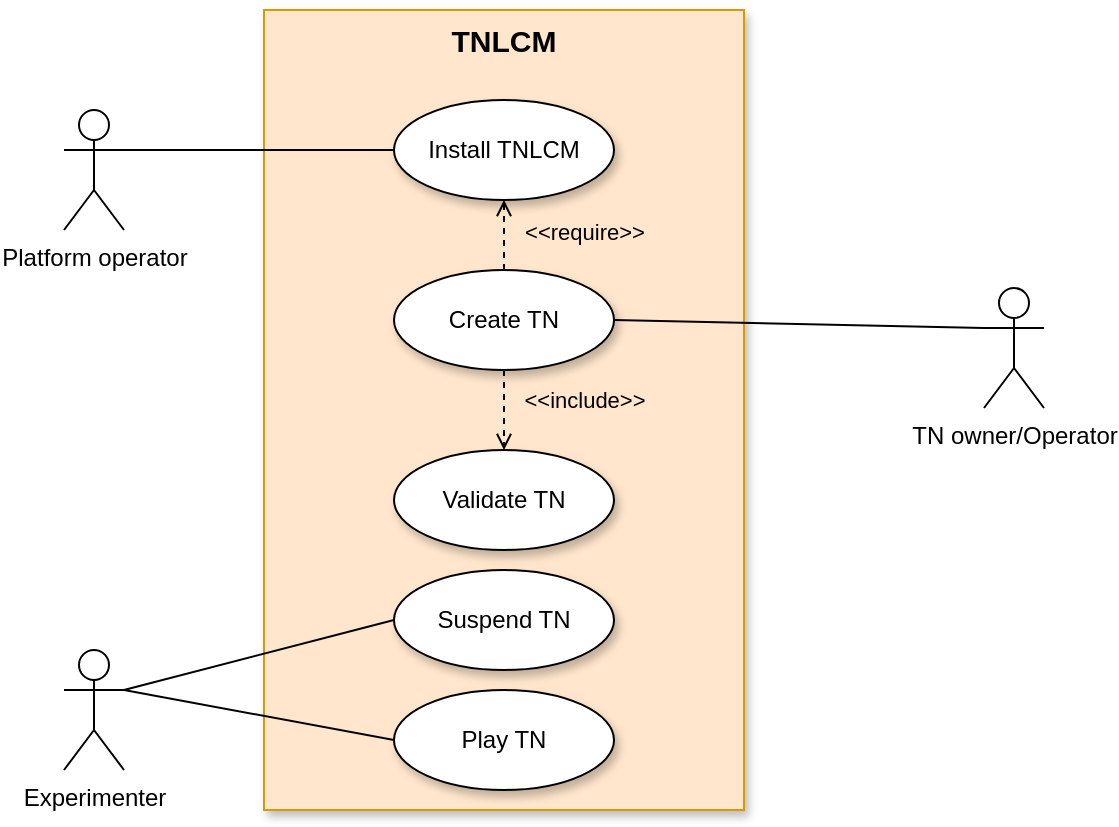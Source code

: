 <mxfile version="26.0.16" pages="2">
  <diagram id="C5RBs43oDa-KdzZeNtuy" name="TNLCM">
    <mxGraphModel grid="1" page="1" gridSize="10" guides="1" tooltips="1" connect="1" arrows="1" fold="1" pageScale="1" pageWidth="827" pageHeight="1169" math="0" shadow="0">
      <root>
        <mxCell id="WIyWlLk6GJQsqaUBKTNV-0" />
        <mxCell id="WIyWlLk6GJQsqaUBKTNV-1" parent="WIyWlLk6GJQsqaUBKTNV-0" />
        <mxCell id="y6Eq01IhKlgcqz65k13C-0" value="&lt;b&gt;&lt;font style=&quot;font-size: 15px;&quot;&gt;TNLCM&lt;/font&gt;&lt;/b&gt;" style="html=1;whiteSpace=wrap;horizontal=1;verticalAlign=top;fillColor=#ffe6cc;strokeColor=#d79b00;shadow=1;" vertex="1" parent="WIyWlLk6GJQsqaUBKTNV-1">
          <mxGeometry x="280" y="120" width="240" height="400" as="geometry" />
        </mxCell>
        <mxCell id="Q9Jc-mCsTYCcLn0v_ylN-0" value="Create TN" style="ellipse;whiteSpace=wrap;html=1;shadow=1;" vertex="1" parent="WIyWlLk6GJQsqaUBKTNV-1">
          <mxGeometry x="345" y="250" width="110" height="50" as="geometry" />
        </mxCell>
        <mxCell id="y6Eq01IhKlgcqz65k13C-1" value="Experimenter" style="shape=umlActor;verticalLabelPosition=bottom;verticalAlign=top;html=1;" vertex="1" parent="WIyWlLk6GJQsqaUBKTNV-1">
          <mxGeometry x="180" y="440" width="30" height="60" as="geometry" />
        </mxCell>
        <mxCell id="y6Eq01IhKlgcqz65k13C-2" value="Validate TN" style="ellipse;whiteSpace=wrap;html=1;shadow=1;" vertex="1" parent="WIyWlLk6GJQsqaUBKTNV-1">
          <mxGeometry x="345" y="340" width="110" height="50" as="geometry" />
        </mxCell>
        <mxCell id="jtEOqAO5_xGemDZtm6Sn-1" value="TN owner/Operator" style="shape=umlActor;verticalLabelPosition=bottom;verticalAlign=top;html=1;" vertex="1" parent="WIyWlLk6GJQsqaUBKTNV-1">
          <mxGeometry x="640" y="259" width="30" height="60" as="geometry" />
        </mxCell>
        <mxCell id="y6Eq01IhKlgcqz65k13C-3" value="Play TN" style="ellipse;whiteSpace=wrap;html=1;shadow=1;" vertex="1" parent="WIyWlLk6GJQsqaUBKTNV-1">
          <mxGeometry x="345" y="460" width="110" height="50" as="geometry" />
        </mxCell>
        <mxCell id="y6Eq01IhKlgcqz65k13C-8" value="" style="endArrow=none;html=1;rounded=0;exitX=0;exitY=0.333;exitDx=0;exitDy=0;exitPerimeter=0;entryX=1;entryY=0.5;entryDx=0;entryDy=0;" edge="1" parent="WIyWlLk6GJQsqaUBKTNV-1" source="jtEOqAO5_xGemDZtm6Sn-1" target="Q9Jc-mCsTYCcLn0v_ylN-0">
          <mxGeometry width="50" height="50" relative="1" as="geometry">
            <mxPoint x="350" y="344" as="sourcePoint" />
            <mxPoint x="460" y="279" as="targetPoint" />
          </mxGeometry>
        </mxCell>
        <mxCell id="jtEOqAO5_xGemDZtm6Sn-8" value="&amp;lt;&amp;lt;include&amp;gt;&amp;gt;" style="html=1;verticalAlign=bottom;labelBackgroundColor=none;endArrow=open;endFill=0;dashed=1;rounded=0;exitX=0.5;exitY=1;exitDx=0;exitDy=0;entryX=0.5;entryY=0;entryDx=0;entryDy=0;" edge="1" parent="WIyWlLk6GJQsqaUBKTNV-1" source="Q9Jc-mCsTYCcLn0v_ylN-0" target="y6Eq01IhKlgcqz65k13C-2">
          <mxGeometry x="0.2" y="40" width="160" relative="1" as="geometry">
            <mxPoint x="430" y="334" as="sourcePoint" />
            <mxPoint x="520" y="534" as="targetPoint" />
            <mxPoint as="offset" />
          </mxGeometry>
        </mxCell>
        <mxCell id="jtEOqAO5_xGemDZtm6Sn-10" value="" style="endArrow=none;html=1;rounded=0;entryX=0;entryY=0.5;entryDx=0;entryDy=0;exitX=1;exitY=0.333;exitDx=0;exitDy=0;exitPerimeter=0;" edge="1" parent="WIyWlLk6GJQsqaUBKTNV-1" source="y6Eq01IhKlgcqz65k13C-1" target="y6Eq01IhKlgcqz65k13C-3">
          <mxGeometry width="50" height="50" relative="1" as="geometry">
            <mxPoint x="220" y="434" as="sourcePoint" />
            <mxPoint x="355" y="389" as="targetPoint" />
          </mxGeometry>
        </mxCell>
        <mxCell id="SnI0zhCJ4MebKeHOOnLd-0" value="Platform operator" style="shape=umlActor;verticalLabelPosition=bottom;verticalAlign=top;html=1;outlineConnect=0;" vertex="1" parent="WIyWlLk6GJQsqaUBKTNV-1">
          <mxGeometry x="180" y="170" width="30" height="60" as="geometry" />
        </mxCell>
        <mxCell id="SnI0zhCJ4MebKeHOOnLd-2" value="" style="endArrow=none;html=1;rounded=0;exitX=1;exitY=0.333;exitDx=0;exitDy=0;exitPerimeter=0;entryX=0;entryY=0.5;entryDx=0;entryDy=0;" edge="1" parent="WIyWlLk6GJQsqaUBKTNV-1" source="SnI0zhCJ4MebKeHOOnLd-0" target="jtEOqAO5_xGemDZtm6Sn-12">
          <mxGeometry width="50" height="50" relative="1" as="geometry">
            <mxPoint x="270" y="200" as="sourcePoint" />
            <mxPoint x="340" y="185" as="targetPoint" />
          </mxGeometry>
        </mxCell>
        <mxCell id="jtEOqAO5_xGemDZtm6Sn-12" value="Install TNLCM" style="ellipse;whiteSpace=wrap;html=1;shadow=1;" vertex="1" parent="WIyWlLk6GJQsqaUBKTNV-1">
          <mxGeometry x="345" y="165" width="110" height="50" as="geometry" />
        </mxCell>
        <mxCell id="SnI0zhCJ4MebKeHOOnLd-9" value="&amp;lt;&amp;lt;require&amp;gt;&amp;gt;" style="html=1;verticalAlign=bottom;labelBackgroundColor=none;endArrow=open;endFill=0;dashed=1;rounded=0;exitX=0.5;exitY=0;exitDx=0;exitDy=0;entryX=0.5;entryY=1;entryDx=0;entryDy=0;" edge="1" parent="WIyWlLk6GJQsqaUBKTNV-1" source="Q9Jc-mCsTYCcLn0v_ylN-0" target="jtEOqAO5_xGemDZtm6Sn-12">
          <mxGeometry x="-0.429" y="-40" width="160" relative="1" as="geometry">
            <mxPoint x="560" y="140" as="sourcePoint" />
            <mxPoint x="720" y="140" as="targetPoint" />
            <mxPoint as="offset" />
          </mxGeometry>
        </mxCell>
        <mxCell id="aJQV_-scjQw1Zn4_jPfL-1" value="Suspend TN" style="ellipse;whiteSpace=wrap;html=1;shadow=1;" vertex="1" parent="WIyWlLk6GJQsqaUBKTNV-1">
          <mxGeometry x="345" y="400" width="110" height="50" as="geometry" />
        </mxCell>
        <mxCell id="aJQV_-scjQw1Zn4_jPfL-3" value="" style="endArrow=none;html=1;rounded=0;exitX=1;exitY=0.333;exitDx=0;exitDy=0;exitPerimeter=0;entryX=0;entryY=0.5;entryDx=0;entryDy=0;" edge="1" parent="WIyWlLk6GJQsqaUBKTNV-1" source="y6Eq01IhKlgcqz65k13C-1" target="aJQV_-scjQw1Zn4_jPfL-1">
          <mxGeometry width="50" height="50" relative="1" as="geometry">
            <mxPoint x="260" y="420" as="sourcePoint" />
            <mxPoint x="310" y="370" as="targetPoint" />
          </mxGeometry>
        </mxCell>
      </root>
    </mxGraphModel>
  </diagram>
  <diagram id="r008zTaT6P4VwaudoZd4" name="State Machine">
    <mxGraphModel grid="1" page="1" gridSize="10" guides="1" tooltips="1" connect="1" arrows="1" fold="1" pageScale="1" pageWidth="827" pageHeight="1169" math="0" shadow="0">
      <root>
        <mxCell id="0" />
        <mxCell id="1" parent="0" />
        <mxCell id="WIWipPIyYG1X73hAsyag-2" style="edgeStyle=orthogonalEdgeStyle;rounded=0;orthogonalLoop=1;jettySize=auto;html=1;entryX=0;entryY=1;entryDx=0;entryDy=0;exitX=0;exitY=0;exitDx=0;exitDy=0;strokeColor=#00CC00;" edge="1" parent="1" source="fa4FeSXZY2sneAve9pFX-2" target="WIWipPIyYG1X73hAsyag-1">
          <mxGeometry relative="1" as="geometry" />
        </mxCell>
        <mxCell id="WIWipPIyYG1X73hAsyag-3" value="Experimenter destroy TN" style="edgeLabel;html=1;align=center;verticalAlign=middle;resizable=0;points=[];rotation=-90;" connectable="0" vertex="1" parent="WIWipPIyYG1X73hAsyag-2">
          <mxGeometry x="0.017" relative="1" as="geometry">
            <mxPoint x="-12" y="3" as="offset" />
          </mxGeometry>
        </mxCell>
        <mxCell id="fa4FeSXZY2sneAve9pFX-2" value="&lt;b&gt;Activated&lt;/b&gt;" style="ellipse;whiteSpace=wrap;html=1;shadow=1;fillColor=#d5e8d4;strokeColor=#82b366;" vertex="1" parent="1">
          <mxGeometry x="662" y="400" width="120" height="40" as="geometry" />
        </mxCell>
        <mxCell id="yZz3-7xbKPzXbkBPOg7f-8" value="Experimenter plays TN" style="edgeStyle=orthogonalEdgeStyle;rounded=0;orthogonalLoop=1;jettySize=auto;html=1;verticalAlign=bottom;fillColor=#d5e8d4;strokeColor=#00CC00;" edge="1" parent="1" source="yY9qmUEX3DpBMNIjSJe1-1" target="fa4FeSXZY2sneAve9pFX-2">
          <mxGeometry relative="1" as="geometry" />
        </mxCell>
        <mxCell id="yY9qmUEX3DpBMNIjSJe1-1" value="&lt;b&gt;Validated&lt;/b&gt;" style="ellipse;whiteSpace=wrap;html=1;shadow=1;fillColor=#dae8fc;strokeColor=#6c8ebf;" vertex="1" parent="1">
          <mxGeometry x="405" y="400" width="120" height="40" as="geometry" />
        </mxCell>
        <mxCell id="yZz3-7xbKPzXbkBPOg7f-4" value="TN Owner/Operator creates TN" style="edgeStyle=orthogonalEdgeStyle;rounded=0;orthogonalLoop=1;jettySize=auto;html=1;entryX=0;entryY=0.5;entryDx=0;entryDy=0;verticalAlign=bottom;strokeColor=#00CC00;" edge="1" parent="1" source="A_WOb0aHzAX7PD_KRezC-3" target="yY9qmUEX3DpBMNIjSJe1-1">
          <mxGeometry relative="1" as="geometry">
            <mxPoint as="offset" />
            <mxPoint x="285" y="420" as="sourcePoint" />
          </mxGeometry>
        </mxCell>
        <mxCell id="yZz3-7xbKPzXbkBPOg7f-7" value="TND" style="whiteSpace=wrap;html=1;shape=mxgraph.basic.document;fillColor=#f5f5f5;fontColor=#333333;strokeColor=#666666;" vertex="1" parent="1">
          <mxGeometry x="316" y="425" width="46" height="55" as="geometry" />
        </mxCell>
        <mxCell id="5D5FwA2SSQigyPHS4fZP-1" value="&lt;b&gt;Suspended&lt;/b&gt;" style="ellipse;whiteSpace=wrap;html=1;shadow=1;fillColor=#fff2cc;strokeColor=#d6b656;" vertex="1" parent="1">
          <mxGeometry x="932" y="400" width="120" height="40" as="geometry" />
        </mxCell>
        <mxCell id="5D5FwA2SSQigyPHS4fZP-4" value="" style="endArrow=classic;html=1;rounded=0;exitX=1;exitY=0.5;exitDx=0;exitDy=0;strokeColor=#FF0000;" edge="1" parent="1" source="fa4FeSXZY2sneAve9pFX-2" target="5D5FwA2SSQigyPHS4fZP-1">
          <mxGeometry width="50" height="50" relative="1" as="geometry">
            <mxPoint x="812" y="460" as="sourcePoint" />
            <mxPoint x="862" y="410" as="targetPoint" />
          </mxGeometry>
        </mxCell>
        <mxCell id="5D5FwA2SSQigyPHS4fZP-5" value="Experimenter suspends TN" style="edgeLabel;html=1;align=center;verticalAlign=middle;resizable=0;points=[];" connectable="0" vertex="1" parent="5D5FwA2SSQigyPHS4fZP-4">
          <mxGeometry x="-0.474" y="-1" relative="1" as="geometry">
            <mxPoint x="31" y="-11" as="offset" />
          </mxGeometry>
        </mxCell>
        <mxCell id="5D5FwA2SSQigyPHS4fZP-7" value="" style="curved=1;endArrow=classic;html=1;rounded=0;exitX=0.5;exitY=1;exitDx=0;exitDy=0;entryX=0.5;entryY=1;entryDx=0;entryDy=0;strokeColor=#FF0000;" edge="1" parent="1" source="5D5FwA2SSQigyPHS4fZP-1" target="fa4FeSXZY2sneAve9pFX-2">
          <mxGeometry width="50" height="50" relative="1" as="geometry">
            <mxPoint x="862" y="540" as="sourcePoint" />
            <mxPoint x="912" y="490" as="targetPoint" />
            <Array as="points">
              <mxPoint x="862" y="490" />
            </Array>
          </mxGeometry>
        </mxCell>
        <mxCell id="5D5FwA2SSQigyPHS4fZP-8" value="Experimenter plays TN" style="edgeLabel;html=1;align=center;verticalAlign=middle;resizable=0;points=[];" connectable="0" vertex="1" parent="5D5FwA2SSQigyPHS4fZP-7">
          <mxGeometry x="-0.106" y="-20" relative="1" as="geometry">
            <mxPoint y="15" as="offset" />
          </mxGeometry>
        </mxCell>
        <mxCell id="A_WOb0aHzAX7PD_KRezC-3" value="" style="ellipse;shape=doubleEllipse;html=1;dashed=0;whiteSpace=wrap;aspect=fixed;" vertex="1" parent="1">
          <mxGeometry x="200" y="405" width="30" height="30" as="geometry" />
        </mxCell>
        <mxCell id="d1dHMeWgjPYRJwi6GH1A-4" style="edgeStyle=orthogonalEdgeStyle;rounded=0;orthogonalLoop=1;jettySize=auto;html=1;entryX=0.5;entryY=1;entryDx=0;entryDy=0;exitX=1;exitY=0.5;exitDx=0;exitDy=0;curved=1;strokeColor=#00CC00;" edge="1" parent="1" source="d1dHMeWgjPYRJwi6GH1A-1" target="fa4FeSXZY2sneAve9pFX-2">
          <mxGeometry relative="1" as="geometry" />
        </mxCell>
        <mxCell id="d1dHMeWgjPYRJwi6GH1A-6" value="Experimenter plays TN" style="edgeLabel;html=1;align=center;verticalAlign=middle;resizable=0;points=[];rotation=-60;" connectable="0" vertex="1" parent="d1dHMeWgjPYRJwi6GH1A-4">
          <mxGeometry x="0.22" relative="1" as="geometry">
            <mxPoint x="-8" y="23" as="offset" />
          </mxGeometry>
        </mxCell>
        <mxCell id="d1dHMeWgjPYRJwi6GH1A-1" value="&lt;b&gt;Failed&lt;/b&gt;" style="ellipse;whiteSpace=wrap;html=1;shadow=1;fillColor=#f8cecc;strokeColor=#b85450;" vertex="1" parent="1">
          <mxGeometry x="532" y="560" width="120" height="40" as="geometry" />
        </mxCell>
        <mxCell id="d1dHMeWgjPYRJwi6GH1A-3" value="" style="endArrow=classic;html=1;rounded=0;exitX=0.5;exitY=1;exitDx=0;exitDy=0;entryX=0;entryY=0.5;entryDx=0;entryDy=0;edgeStyle=orthogonalEdgeStyle;curved=1;strokeColor=#00CC00;" edge="1" parent="1" source="yY9qmUEX3DpBMNIjSJe1-1" target="d1dHMeWgjPYRJwi6GH1A-1">
          <mxGeometry width="50" height="50" relative="1" as="geometry">
            <mxPoint x="432" y="570" as="sourcePoint" />
            <mxPoint x="482" y="520" as="targetPoint" />
          </mxGeometry>
        </mxCell>
        <mxCell id="d1dHMeWgjPYRJwi6GH1A-5" value="Experimenter plays TN" style="edgeLabel;html=1;align=center;verticalAlign=middle;resizable=0;points=[];rotation=70;" connectable="0" vertex="1" parent="d1dHMeWgjPYRJwi6GH1A-3">
          <mxGeometry x="-0.475" y="-2" relative="1" as="geometry">
            <mxPoint x="2" y="26" as="offset" />
          </mxGeometry>
        </mxCell>
        <mxCell id="9NeffdRxZNM7xzOlIs-S-1" style="edgeStyle=orthogonalEdgeStyle;rounded=0;orthogonalLoop=1;jettySize=auto;html=1;entryX=1;entryY=0;entryDx=0;entryDy=0;exitX=1;exitY=1;exitDx=0;exitDy=0;strokeColor=#00CC00;" edge="1" parent="1" source="WIWipPIyYG1X73hAsyag-1" target="fa4FeSXZY2sneAve9pFX-2">
          <mxGeometry relative="1" as="geometry" />
        </mxCell>
        <mxCell id="9NeffdRxZNM7xzOlIs-S-2" value="Experimenter plays TN again" style="edgeLabel;html=1;align=center;verticalAlign=middle;resizable=0;points=[];rotation=-90;" connectable="0" vertex="1" parent="9NeffdRxZNM7xzOlIs-S-1">
          <mxGeometry x="-0.113" y="-2" relative="1" as="geometry">
            <mxPoint x="10" y="9" as="offset" />
          </mxGeometry>
        </mxCell>
        <mxCell id="WIWipPIyYG1X73hAsyag-1" value="&lt;b&gt;Destroyed&lt;/b&gt;" style="ellipse;whiteSpace=wrap;html=1;shadow=1;fillColor=#f8cecc;strokeColor=#b85450;" vertex="1" parent="1">
          <mxGeometry x="662" y="220" width="120" height="40" as="geometry" />
        </mxCell>
        <mxCell id="huq2IHNdYrzzzlSz62JI-1" value="" style="endArrow=classic;html=1;rounded=0;exitX=0;exitY=0;exitDx=0;exitDy=0;entryX=1;entryY=0;entryDx=0;entryDy=0;edgeStyle=orthogonalEdgeStyle;curved=1;strokeColor=#00CC00;" edge="1" parent="1" source="d1dHMeWgjPYRJwi6GH1A-1" target="d1dHMeWgjPYRJwi6GH1A-1">
          <mxGeometry width="50" height="50" relative="1" as="geometry">
            <mxPoint x="700" y="560" as="sourcePoint" />
            <mxPoint x="750" y="510" as="targetPoint" />
            <Array as="points">
              <mxPoint x="592" y="520" />
            </Array>
          </mxGeometry>
        </mxCell>
        <mxCell id="huq2IHNdYrzzzlSz62JI-3" value="Fail TN" style="edgeLabel;html=1;align=center;verticalAlign=middle;resizable=0;points=[];" connectable="0" vertex="1" parent="huq2IHNdYrzzzlSz62JI-1">
          <mxGeometry x="0.339" y="16" relative="1" as="geometry">
            <mxPoint x="-26" y="5" as="offset" />
          </mxGeometry>
        </mxCell>
        <mxCell id="rToHqUW8g55TQVBWZGEc-1" value="&lt;b&gt;Purge&lt;/b&gt;" style="ellipse;whiteSpace=wrap;html=1;shadow=1;fillColor=#f8cecc;strokeColor=#b85450;" vertex="1" parent="1">
          <mxGeometry x="532" y="120" width="120" height="40" as="geometry" />
        </mxCell>
        <mxCell id="kg9zK9eM-YE-fNll5cL--1" style="edgeStyle=orthogonalEdgeStyle;rounded=0;orthogonalLoop=1;jettySize=auto;html=1;entryX=0;entryY=0.5;entryDx=0;entryDy=0;exitX=0.5;exitY=0;exitDx=0;exitDy=0;strokeColor=#00CC00;curved=1;" edge="1" parent="1" source="yY9qmUEX3DpBMNIjSJe1-1" target="rToHqUW8g55TQVBWZGEc-1">
          <mxGeometry relative="1" as="geometry">
            <mxPoint x="550" y="382" as="sourcePoint" />
            <mxPoint x="550" y="230" as="targetPoint" />
          </mxGeometry>
        </mxCell>
        <mxCell id="kg9zK9eM-YE-fNll5cL--2" value="Experimenter purge TN" style="edgeLabel;html=1;align=center;verticalAlign=middle;resizable=0;points=[];rotation=-80;" connectable="0" vertex="1" parent="kg9zK9eM-YE-fNll5cL--1">
          <mxGeometry x="0.017" relative="1" as="geometry">
            <mxPoint y="-4" as="offset" />
          </mxGeometry>
        </mxCell>
        <mxCell id="kg9zK9eM-YE-fNll5cL--4" value="" style="endArrow=classic;html=1;rounded=0;exitX=0.5;exitY=0;exitDx=0;exitDy=0;entryX=1;entryY=0.5;entryDx=0;entryDy=0;edgeStyle=orthogonalEdgeStyle;curved=1;fillColor=#d5e8d4;strokeColor=#00CC00;" edge="1" parent="1" source="WIWipPIyYG1X73hAsyag-1" target="rToHqUW8g55TQVBWZGEc-1">
          <mxGeometry width="50" height="50" relative="1" as="geometry">
            <mxPoint x="750" y="160" as="sourcePoint" />
            <mxPoint x="800" y="110" as="targetPoint" />
          </mxGeometry>
        </mxCell>
        <mxCell id="kg9zK9eM-YE-fNll5cL--5" value="Experimenter purge TN" style="edgeLabel;html=1;align=center;verticalAlign=middle;resizable=0;points=[];rotation=45;" connectable="0" vertex="1" parent="kg9zK9eM-YE-fNll5cL--4">
          <mxGeometry x="-0.227" y="11" relative="1" as="geometry">
            <mxPoint x="11" y="-2" as="offset" />
          </mxGeometry>
        </mxCell>
        <mxCell id="3QMv741NLXrKF_OBITJ0-3" value="" style="endArrow=classic;html=1;rounded=0;exitX=0.5;exitY=1;exitDx=0;exitDy=0;entryX=1;entryY=0.5;entryDx=0;entryDy=0;edgeStyle=orthogonalEdgeStyle;curved=1;fillColor=#d5e8d4;strokeColor=#00CC00;" edge="1" parent="1" source="d1dHMeWgjPYRJwi6GH1A-1" target="WIWipPIyYG1X73hAsyag-1">
          <mxGeometry width="50" height="50" relative="1" as="geometry">
            <mxPoint x="680" y="680" as="sourcePoint" />
            <mxPoint x="730" y="630" as="targetPoint" />
            <Array as="points">
              <mxPoint x="592" y="610" />
              <mxPoint x="1110" y="610" />
              <mxPoint x="1110" y="240" />
            </Array>
          </mxGeometry>
        </mxCell>
        <mxCell id="3QMv741NLXrKF_OBITJ0-4" value="Experimenter destroy TN" style="edgeLabel;html=1;align=center;verticalAlign=middle;resizable=0;points=[];" connectable="0" vertex="1" parent="3QMv741NLXrKF_OBITJ0-3">
          <mxGeometry x="-0.71" y="3" relative="1" as="geometry">
            <mxPoint x="70" y="-7" as="offset" />
          </mxGeometry>
        </mxCell>
      </root>
    </mxGraphModel>
  </diagram>
</mxfile>
